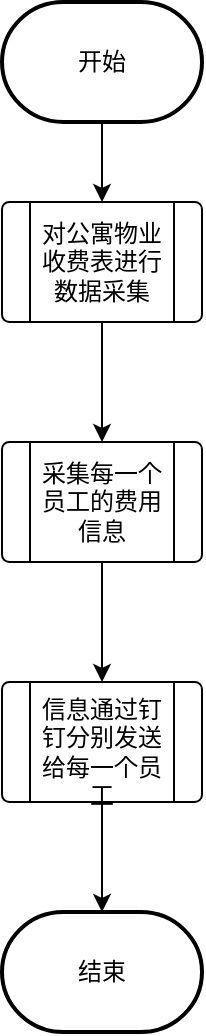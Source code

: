 <mxfile version="14.9.6" type="github" pages="2">
  <diagram id="C5RBs43oDa-KdzZeNtuy" name="Page-1">
    <mxGraphModel dx="1340" dy="602" grid="1" gridSize="10" guides="1" tooltips="1" connect="1" arrows="1" fold="1" page="1" pageScale="1" pageWidth="827" pageHeight="1169" math="0" shadow="0">
      <root>
        <mxCell id="WIyWlLk6GJQsqaUBKTNV-0" />
        <mxCell id="WIyWlLk6GJQsqaUBKTNV-1" parent="WIyWlLk6GJQsqaUBKTNV-0" />
        <mxCell id="jSx6AC2ASoDBTA4UZAXg-13" value="" style="edgeStyle=orthogonalEdgeStyle;rounded=0;orthogonalLoop=1;jettySize=auto;html=1;" edge="1" parent="WIyWlLk6GJQsqaUBKTNV-1" source="jSx6AC2ASoDBTA4UZAXg-3" target="jSx6AC2ASoDBTA4UZAXg-4">
          <mxGeometry relative="1" as="geometry" />
        </mxCell>
        <mxCell id="jSx6AC2ASoDBTA4UZAXg-3" value="开始" style="strokeWidth=2;html=1;shape=mxgraph.flowchart.terminator;whiteSpace=wrap;" vertex="1" parent="WIyWlLk6GJQsqaUBKTNV-1">
          <mxGeometry x="350" y="100" width="100" height="60" as="geometry" />
        </mxCell>
        <mxCell id="jSx6AC2ASoDBTA4UZAXg-19" value="" style="edgeStyle=orthogonalEdgeStyle;rounded=0;orthogonalLoop=1;jettySize=auto;html=1;" edge="1" parent="WIyWlLk6GJQsqaUBKTNV-1" source="jSx6AC2ASoDBTA4UZAXg-4" target="jSx6AC2ASoDBTA4UZAXg-5">
          <mxGeometry relative="1" as="geometry" />
        </mxCell>
        <mxCell id="jSx6AC2ASoDBTA4UZAXg-4" value="" style="verticalLabelPosition=bottom;verticalAlign=top;html=1;shape=process;whiteSpace=wrap;rounded=1;size=0.14;arcSize=6;" vertex="1" parent="WIyWlLk6GJQsqaUBKTNV-1">
          <mxGeometry x="350" y="200" width="100" height="60" as="geometry" />
        </mxCell>
        <mxCell id="jSx6AC2ASoDBTA4UZAXg-23" value="" style="edgeStyle=orthogonalEdgeStyle;rounded=0;orthogonalLoop=1;jettySize=auto;html=1;" edge="1" parent="WIyWlLk6GJQsqaUBKTNV-1" source="jSx6AC2ASoDBTA4UZAXg-5" target="jSx6AC2ASoDBTA4UZAXg-9">
          <mxGeometry relative="1" as="geometry" />
        </mxCell>
        <mxCell id="jSx6AC2ASoDBTA4UZAXg-5" value="" style="verticalLabelPosition=bottom;verticalAlign=top;html=1;shape=process;whiteSpace=wrap;rounded=1;size=0.14;arcSize=6;" vertex="1" parent="WIyWlLk6GJQsqaUBKTNV-1">
          <mxGeometry x="350" y="320" width="100" height="60" as="geometry" />
        </mxCell>
        <mxCell id="jSx6AC2ASoDBTA4UZAXg-6" value="对公寓物业收费表进行数据采集" style="text;html=1;strokeColor=none;fillColor=none;align=center;verticalAlign=middle;whiteSpace=wrap;rounded=0;" vertex="1" parent="WIyWlLk6GJQsqaUBKTNV-1">
          <mxGeometry x="365" y="230" width="70" as="geometry" />
        </mxCell>
        <mxCell id="jSx6AC2ASoDBTA4UZAXg-7" value="采集每一个员工的费用信息" style="text;html=1;strokeColor=none;fillColor=none;align=center;verticalAlign=middle;whiteSpace=wrap;rounded=0;" vertex="1" parent="WIyWlLk6GJQsqaUBKTNV-1">
          <mxGeometry x="365" y="335" width="70" height="30" as="geometry" />
        </mxCell>
        <mxCell id="jSx6AC2ASoDBTA4UZAXg-25" value="" style="edgeStyle=orthogonalEdgeStyle;rounded=0;orthogonalLoop=1;jettySize=auto;html=1;" edge="1" parent="WIyWlLk6GJQsqaUBKTNV-1" source="jSx6AC2ASoDBTA4UZAXg-9" target="jSx6AC2ASoDBTA4UZAXg-12">
          <mxGeometry relative="1" as="geometry" />
        </mxCell>
        <mxCell id="jSx6AC2ASoDBTA4UZAXg-9" value="" style="verticalLabelPosition=bottom;verticalAlign=top;html=1;shape=process;whiteSpace=wrap;rounded=1;size=0.14;arcSize=6;" vertex="1" parent="WIyWlLk6GJQsqaUBKTNV-1">
          <mxGeometry x="350" y="440" width="100" height="60" as="geometry" />
        </mxCell>
        <mxCell id="jSx6AC2ASoDBTA4UZAXg-10" value="信息通过钉钉分别发送给每一个员工" style="text;html=1;strokeColor=none;fillColor=none;align=center;verticalAlign=middle;whiteSpace=wrap;rounded=0;" vertex="1" parent="WIyWlLk6GJQsqaUBKTNV-1">
          <mxGeometry x="365" y="460" width="70" height="30" as="geometry" />
        </mxCell>
        <mxCell id="jSx6AC2ASoDBTA4UZAXg-12" value="结束" style="strokeWidth=2;html=1;shape=mxgraph.flowchart.terminator;whiteSpace=wrap;" vertex="1" parent="WIyWlLk6GJQsqaUBKTNV-1">
          <mxGeometry x="350" y="555" width="100" height="60" as="geometry" />
        </mxCell>
      </root>
    </mxGraphModel>
  </diagram>
  <diagram id="FItEr-Ml95VGZnuIiwO8" name="Halaman-2">
    <mxGraphModel dx="670" dy="301" grid="1" gridSize="10" guides="1" tooltips="1" connect="1" arrows="1" fold="1" page="1" pageScale="1" pageWidth="827" pageHeight="1169" math="0" shadow="0">
      <root>
        <mxCell id="IsieNOjHRWeipkr4BP3H-0" />
        <mxCell id="IsieNOjHRWeipkr4BP3H-1" parent="IsieNOjHRWeipkr4BP3H-0" />
      </root>
    </mxGraphModel>
  </diagram>
</mxfile>
